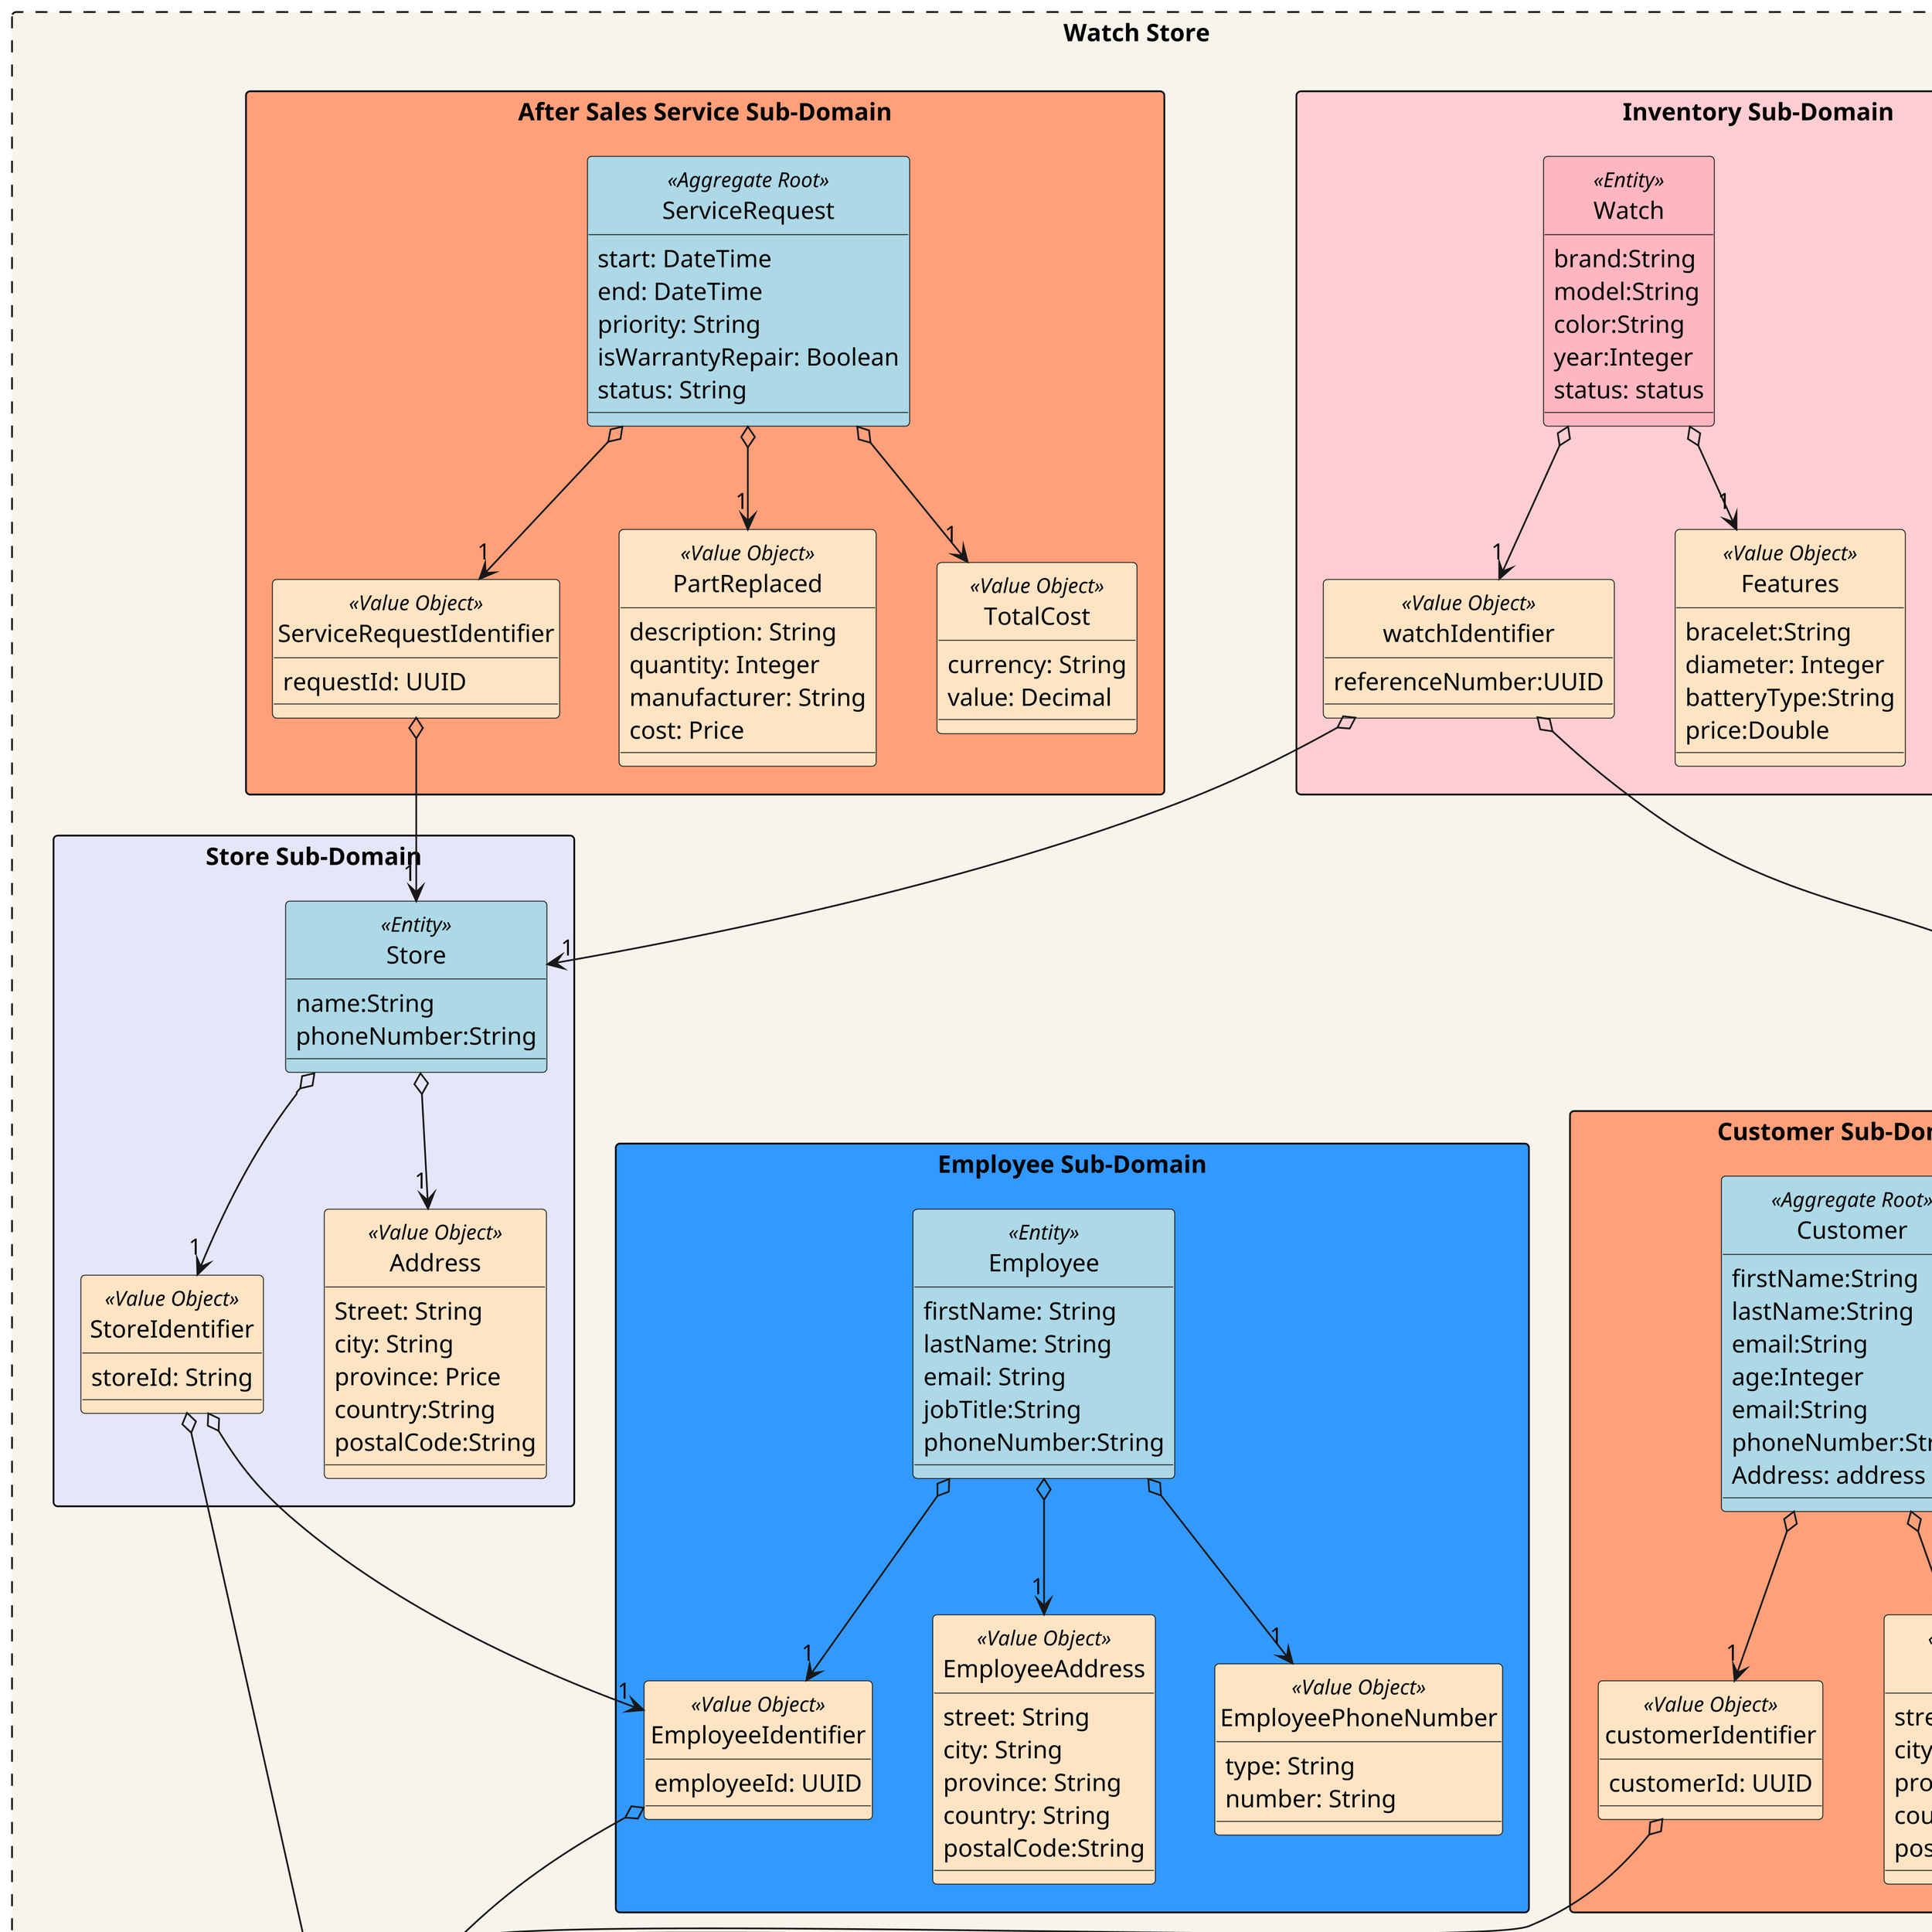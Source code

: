 @startuml
hide circle
top to bottom direction

!define ENTITY(entityName) class entityName << Entity >>
!define AGGREGATE(aggregateName) class aggregateName << Aggregate >>
!define AGGREGATE_ROOT(aggregateRootName) class aggregateRootName << Aggregate Root >>
!define AGGREGATE_ROOT_ENTITY(aggregateRootEntityName) class aggregateRootEntityName << Aggregate Root >> << Entity >>
!define VALUE_OBJECT(valueObjectName) class valueObjectName << Value Object >>
!pragma useVerticalIf on
skinparam dpi 350
skinparam packageStyle rectangle
skinparam rectangle {
    BackgroundColor #f7f4eb
    BorderColor Black
}

rectangle "Watch Store" as BoundedContextCarDealership #line.dashed {

 Package "Store Sub-Domain" <<Rectangle>> #Lavender {

        ENTITY(Store) #lightblue {
            name:String
            phoneNumber:String
        }

        VALUE_OBJECT(StoreIdentifier) #Bisque{
           storeId: String
        }



        VALUE_OBJECT(Address) #Bisque{
           Street: String
           city: String
           province: Price
           country:String
           postalCode:String
        }

        Store o--> "1" Address
        Store o--> "1" StoreIdentifier



    }

Package "Employee Sub-Domain" <<Rectangle>> #3399FF{
            ENTITY(Employee) #lightblue{
                firstName: String
                lastName: String
                email: String
                jobTitle:String
                phoneNumber:String

            }
            VALUE_OBJECT(EmployeeIdentifier) #Bisque{
                employeeId: UUID
            }
            VALUE_OBJECT(EmployeeAddress) #Bisque{
                    street: String
                    city: String
                    province: String
                    country: String
                    postalCode:String
            }
            VALUE_OBJECT(EmployeePhoneNumber) #Bisque {
                type: String
                number: String
            }

           Employee o--> "1" EmployeeIdentifier
           Employee o--> "1" EmployeePhoneNumber
           Employee o--> "1" EmployeeAddress

    }

Package "Sales Sub-domain" <<Rectangle>> #FFCDD2{

note "Invariant: when a sale is completed (when a watch is sold), it is going to be removed from the sales list. When a watch is sold, the status of it will be set as 'sold' " as purchaseInvariant
        AGGREGATE_ROOT_ENTITY(Sales) #lightpink{
            price:Double
            Data:String
        }
        VALUE_OBJECT(SaleIdentifier) #Bisque{
            salesId: UUID
        }



    Sales o--> "1" SaleIdentifier

    }

    Package "Inventory Sub-Domain" <<Rectangle>> #FFCDD2{
            AGGREGATE_ROOT_ENTITY(Inventory) #lightpink{
                type: String

            }
            VALUE_OBJECT(inventoryIdentifier) #Bisque{
                inventoryId: UUID
            }
            VALUE_OBJECT(watchIdentifier) #Bisque{
                referenceNumber:UUID

            }

            VALUE_OBJECT(Features) #Bisque {
               bracelet:String
               diameter: Integer
               batteryType:String
               price:Double

            }

    ENTITY(Watch) #lightpink{
                brand:String
                model:String
                color:String
                year:Integer
                status: status

            }

        Inventory o--> "1" inventoryIdentifier
        Watch o--> "1" watchIdentifier
        Watch o--> "1" Features





        }

Package "Customer Sub-Domain" <<Rectangle>> #LightSalmon {

      AGGREGATE_ROOT(Customer) #lightblue {
        firstName:String
        lastName:String
        email:String
        age:Integer
        email:String
        phoneNumber:String
        Address: address
      }

      VALUE_OBJECT(customerIdentifier) #Bisque {
        customerId: UUID
      }

      VALUE_OBJECT(address) #Bisque {
        street:String
        city:String
        province:String
        country:String
        postalCode:String
      }

        Customer o--> "1" customerIdentifier
        Customer o--> "1" address

   }

Package "After Sales Service Sub-Domain" <<Rectangle>> #LightSalmon {

      AGGREGATE_ROOT(ServiceRequest) #lightblue {
        start: DateTime
        end: DateTime
        priority: String
        isWarrantyRepair: Boolean
        status: String
      }

      VALUE_OBJECT(ServiceRequestIdentifier) #Bisque {
        requestId: UUID
      }

      VALUE_OBJECT(PartReplaced) #Bisque {
        description: String
        quantity: Integer
        manufacturer: String
        cost: Price
      }

      VALUE_OBJECT(TotalCost) #Bisque {
        currency: String
        value: Decimal
      }

       ServiceRequest o--> "1" PartReplaced
       ServiceRequest o--> "1" ServiceRequestIdentifier
       ServiceRequest o--> "1" TotalCost
       EmployeeIdentifier o--> "1" Sales
       inventoryIdentifier o--> "1" Sales
       watchIdentifier o--> "1" Sales
       StoreIdentifier o--> "1" Sales
       StoreIdentifier o--> "1" EmployeeIdentifier
       watchIdentifier o--> "1" Store
       customerIdentifier o--> "1" Sales
       ServiceRequestIdentifier o--> "1" Store













   }


 @enduml